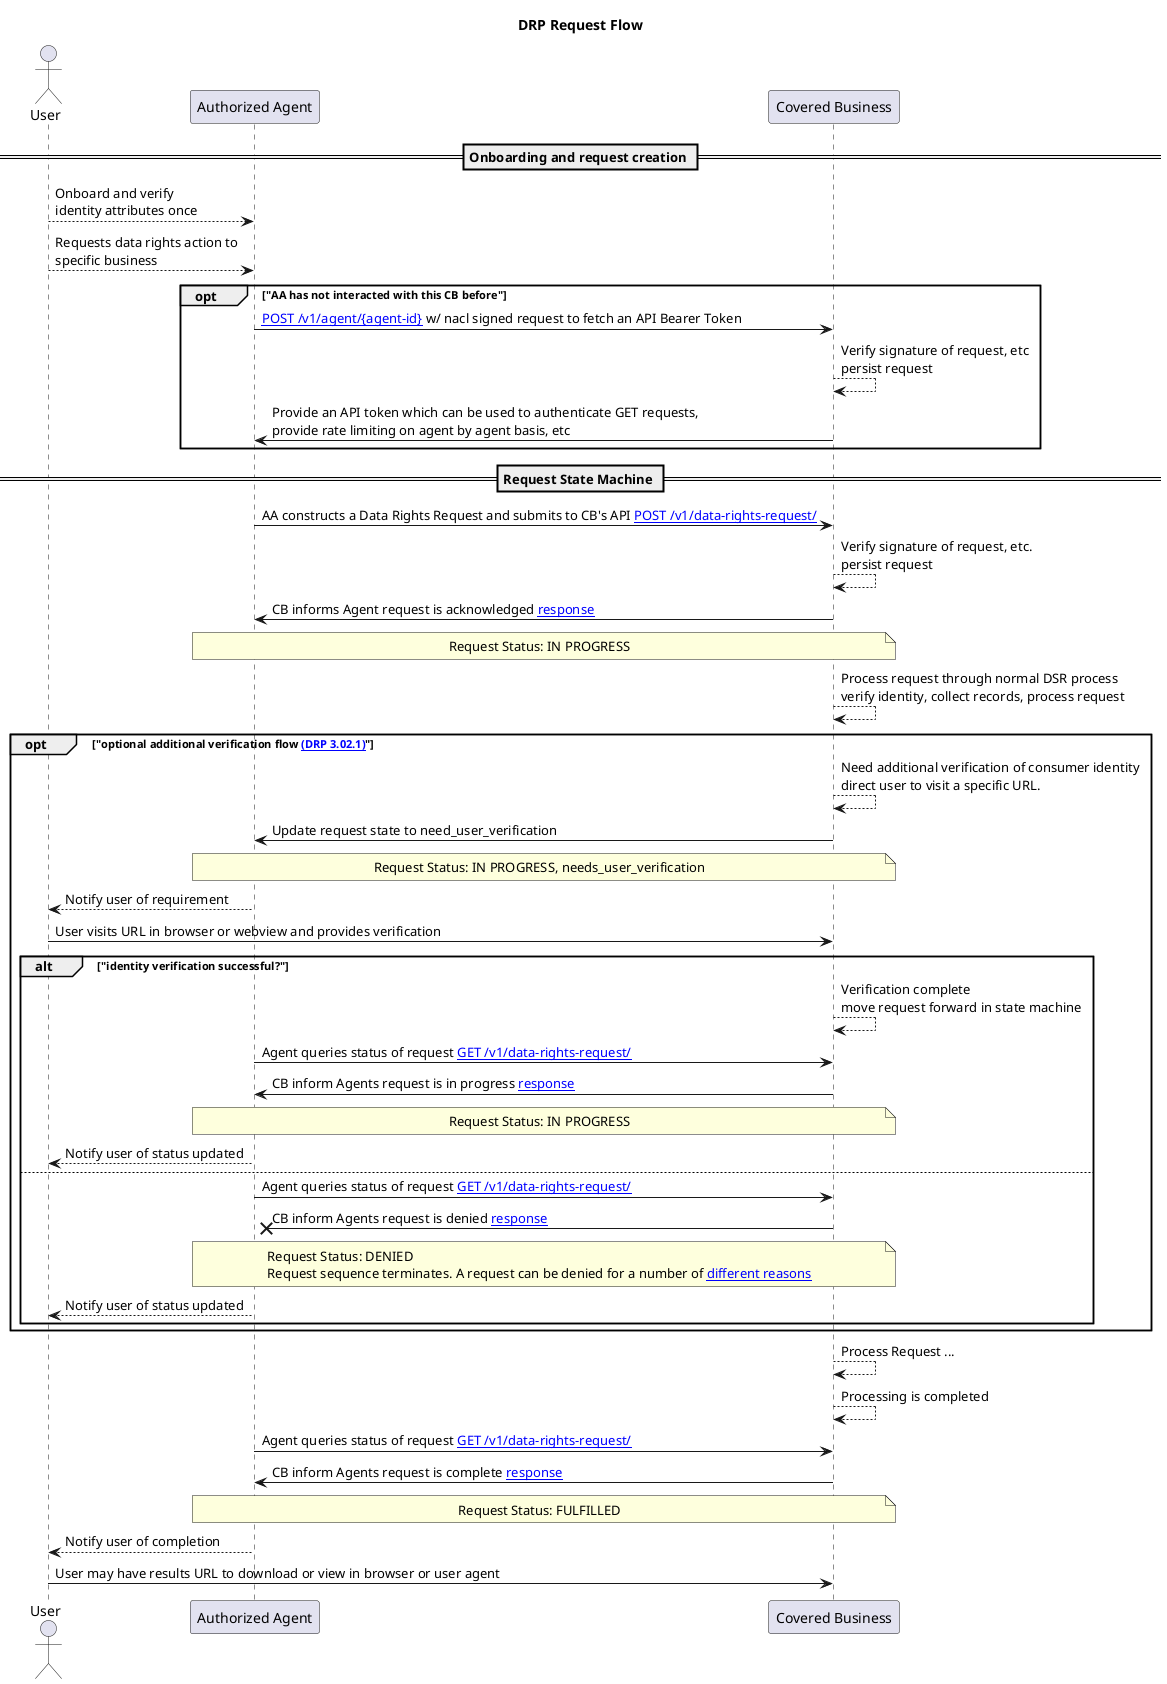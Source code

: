 @startuml
title DRP Request Flow

Actor User
participant "Authorized Agent"
participant "Covered Business"

== Onboarding and request creation ==

User --> "Authorized Agent": Onboard and verify\nidentity attributes once
User --> "Authorized Agent": Requests data rights action to\nspecific business

opt "AA has not interacted with this CB before"
        "Authorized Agent" -> "Covered Business": [[https://github.com/consumer-reports-innovation-lab/data-rights-protocol-lite-permissionslip/blob/main/data-rights-protocol.md#205-post-v1agentagent-id-pair-wise-key-setup-endpoint POST /v1/agent/{agent-id}]] w/ nacl signed request to fetch an API Bearer Token
        "Covered Business" --> "Covered Business": Verify signature of request, etc\npersist request
        "Covered Business" -> "Authorized Agent": Provide an API token which can be used to authenticate GET requests,\nprovide rate limiting on agent by agent basis, etc
end

== Request State Machine ==

"Authorized Agent" -> "Covered Business": AA constructs a Data Rights Request and submits to CB's API [[https://github.com/consumer-reports-innovation-lab/data-rights-protocol-lite-permissionslip/blob/main/data-rights-protocol.md#201-post-v1data-rights-request-data-rights-exercise-endpoint POST /v1/data-rights-request/]]

"Covered Business" --> "Covered Business": Verify signature of request, etc.\npersist request

"Covered Business" -> "Authorized Agent": CB informs Agent request is acknowledged [[https://github.com/consumer-reports-innovation-lab/data-rights-protocol-lite-permissionslip/blob/main/data-rights-protocol.md#2011-post-v1data-rights-request-response response]]

note over "Covered Business", "Authorized Agent" 
        Request Status: IN PROGRESS
end note

"Covered Business" --> "Covered Business": Process request through normal DSR process\nverify identity, collect records, process request

opt "optional additional verification flow [[https://github.com/consumer-reports-innovation-lab/data-rights-protocol-lite-permissionslip/blob/main/data-rights-protocol.md#3021-need_user_verification-state-flow-semantics (DRP 3.02.1)]]"
        "Covered Business" --> "Covered Business": Need additional verification of consumer identity\ndirect user to visit a specific URL.
        "Covered Business" -> "Authorized Agent": Update request state to need_user_verification

        note over "Covered Business", "Authorized Agent" 
                Request Status: IN PROGRESS, needs_user_verification
        end note
                
        "Authorized Agent" --> User: Notify user of requirement

        User -> "Covered Business": User visits URL in browser or webview and provides verification

        alt "identity verification successful?"
                "Covered Business" --> "Covered Business": Verification complete\nmove request forward in state machine

                "Authorized Agent" -> "Covered Business": Agent queries status of request [[https://github.com/consumer-reports-innovation-lab/data-rights-protocol-lite-permissionslip/blob/main/data-rights-protocol.md#202-get-v1data-rights-requestrequest_id-data-rights-status-endpoint GET /v1/data-rights-request/]]

                "Covered Business" -> "Authorized Agent": CB inform Agents request is in progress [[https://github.com/consumer-reports-innovation-lab/data-rights-protocol-lite-permissionslip/blob/main/data-rights-protocol.md#2011-post-v1data-rights-request-response response]]

                note over "Covered Business", "Authorized Agent" 
                        Request Status: IN PROGRESS
                end note

                "Authorized Agent" --> User: Notify user of status updated

        else
                "Authorized Agent" -> "Covered Business": Agent queries status of request [[https://github.com/consumer-reports-innovation-lab/data-rights-protocol-lite-permissionslip/blob/main/data-rights-protocol.md#202-get-v1data-rights-requestrequest_id-data-rights-status-endpoint GET /v1/data-rights-request/]]

                "Covered Business" ->x "Authorized Agent": CB inform Agents request is denied [[https://github.com/consumer-reports-innovation-lab/data-rights-protocol-lite-permissionslip/blob/main/data-rights-protocol.md#2011-post-v1data-rights-request-response response]]

                note over "Covered Business", "Authorized Agent" 
                        Request Status: DENIED
                        Request sequence terminates. A request can be denied for a number of [[https://github.com/consumer-reports-innovation-lab/data-rights-protocol-lite-permissionslip/blob/main/data-rights-protocol.md#302-request-statuses different reasons]]
                end note

                "Authorized Agent" --> User: Notify user of status updated
        end
end

"Covered Business" --> "Covered Business": Process Request ...

"Covered Business" --> "Covered Business": Processing is completed

"Authorized Agent" -> "Covered Business": Agent queries status of request [[https://github.com/consumer-reports-innovation-lab/data-rights-protocol-lite-permissionslip/blob/main/data-rights-protocol.md#202-get-v1data-rights-requestrequest_id-data-rights-status-endpoint GET /v1/data-rights-request/]]

"Covered Business" -> "Authorized Agent": CB inform Agents request is complete [[https://github.com/consumer-reports-innovation-lab/data-rights-protocol-lite-permissionslip/blob/main/data-rights-protocol.md#2011-post-v1data-rights-request-response response]]

note over "Covered Business", "Authorized Agent" 
        Request Status: FULFILLED
end note

"Authorized Agent" --> User: Notify user of completion
User -> "Covered Business": User may have results URL to download or view in browser or user agent
@enduml
